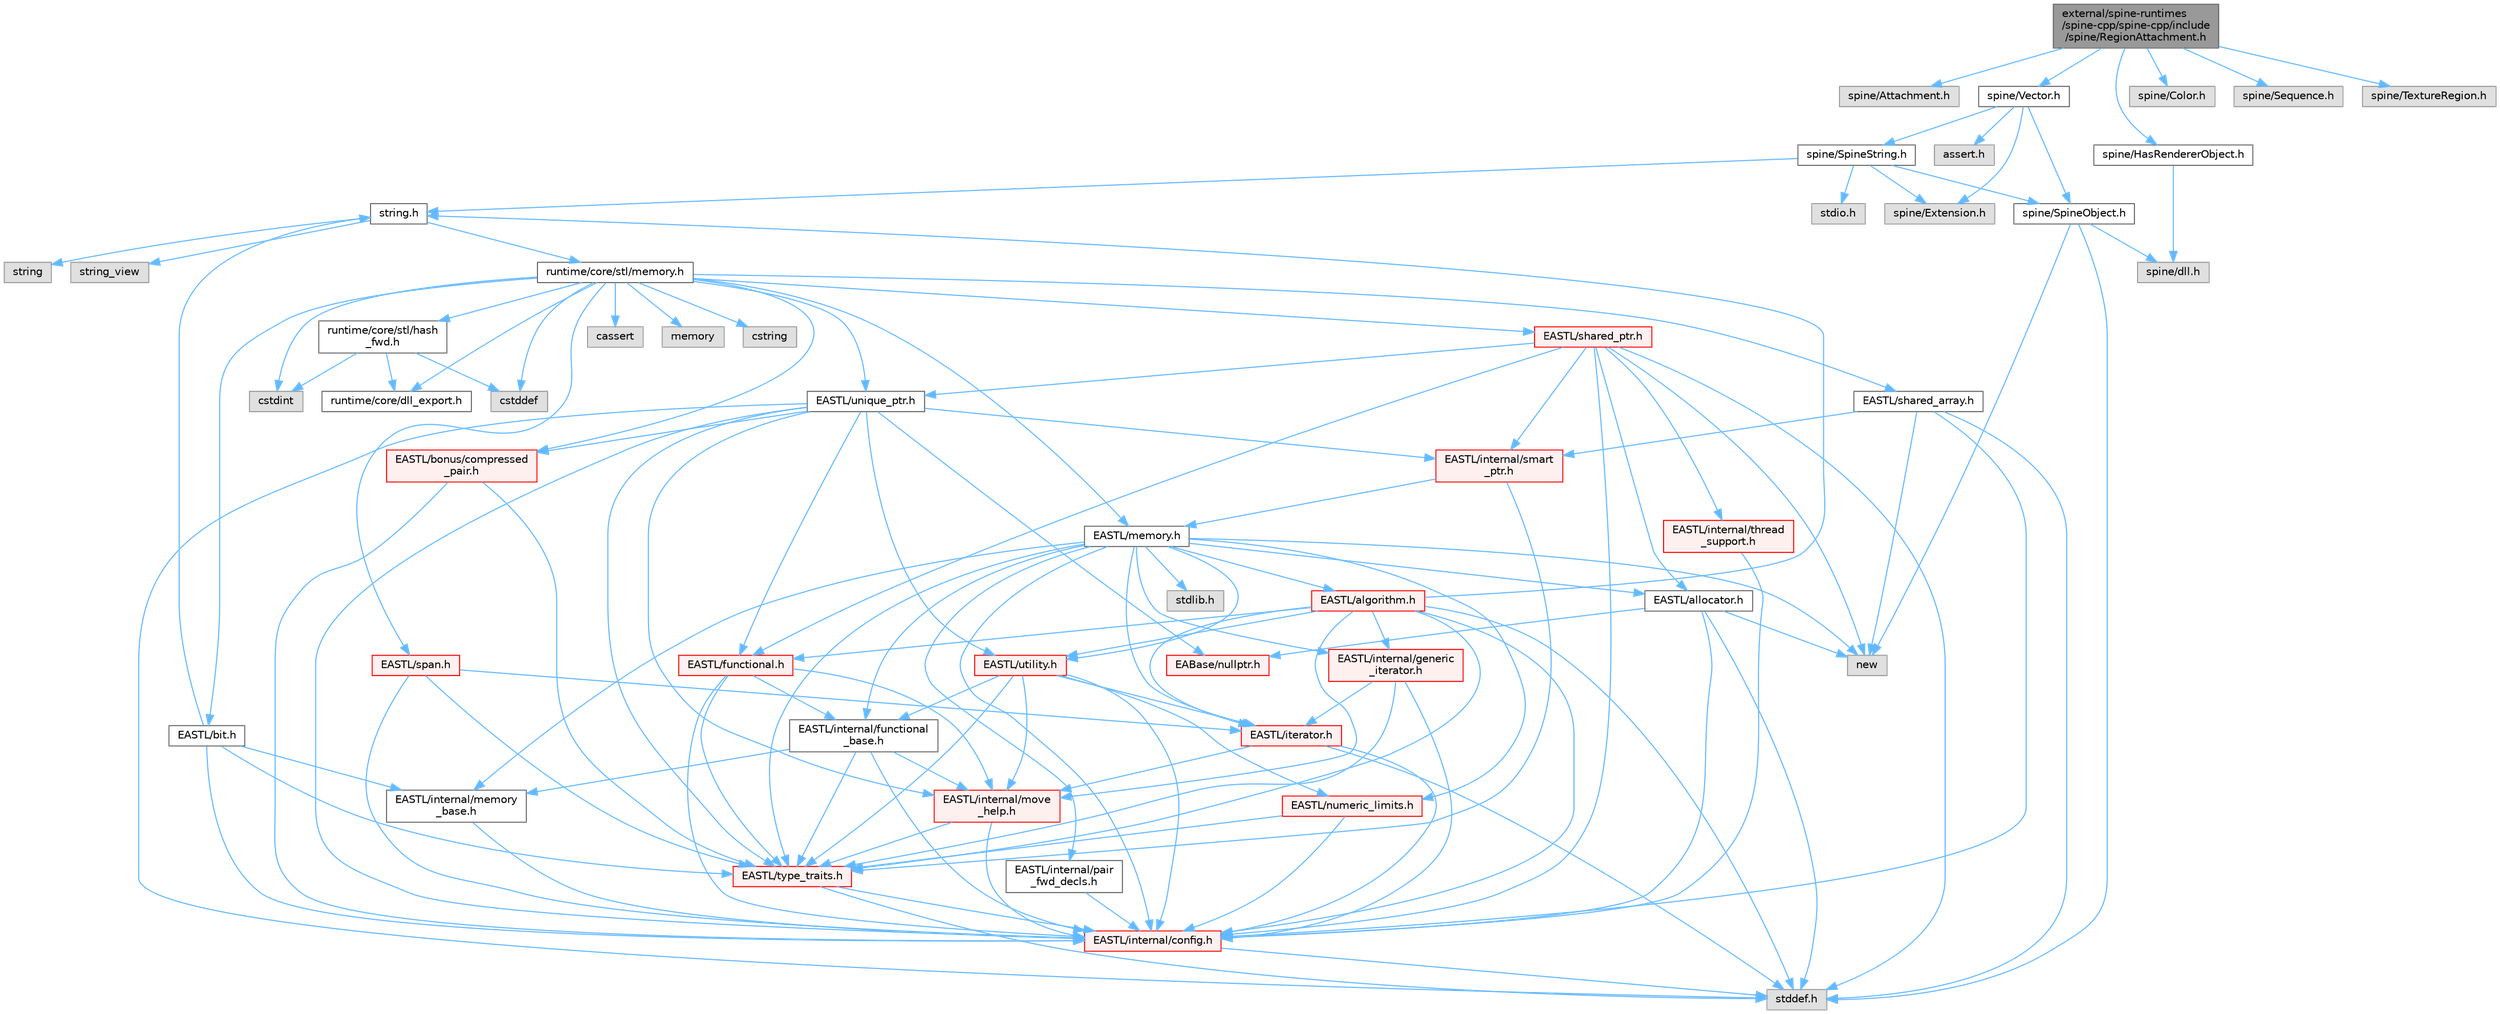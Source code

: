 digraph "external/spine-runtimes/spine-cpp/spine-cpp/include/spine/RegionAttachment.h"
{
 // LATEX_PDF_SIZE
  bgcolor="transparent";
  edge [fontname=Helvetica,fontsize=10,labelfontname=Helvetica,labelfontsize=10];
  node [fontname=Helvetica,fontsize=10,shape=box,height=0.2,width=0.4];
  Node1 [id="Node000001",label="external/spine-runtimes\l/spine-cpp/spine-cpp/include\l/spine/RegionAttachment.h",height=0.2,width=0.4,color="gray40", fillcolor="grey60", style="filled", fontcolor="black",tooltip=" "];
  Node1 -> Node2 [id="edge127_Node000001_Node000002",color="steelblue1",style="solid",tooltip=" "];
  Node2 [id="Node000002",label="spine/Attachment.h",height=0.2,width=0.4,color="grey60", fillcolor="#E0E0E0", style="filled",tooltip=" "];
  Node1 -> Node3 [id="edge128_Node000001_Node000003",color="steelblue1",style="solid",tooltip=" "];
  Node3 [id="Node000003",label="spine/Vector.h",height=0.2,width=0.4,color="grey40", fillcolor="white", style="filled",URL="$external_2spine-runtimes_2spine-cpp_2spine-cpp_2include_2spine_2vector_8h.html",tooltip=" "];
  Node3 -> Node4 [id="edge129_Node000003_Node000004",color="steelblue1",style="solid",tooltip=" "];
  Node4 [id="Node000004",label="spine/Extension.h",height=0.2,width=0.4,color="grey60", fillcolor="#E0E0E0", style="filled",tooltip=" "];
  Node3 -> Node5 [id="edge130_Node000003_Node000005",color="steelblue1",style="solid",tooltip=" "];
  Node5 [id="Node000005",label="spine/SpineObject.h",height=0.2,width=0.4,color="grey40", fillcolor="white", style="filled",URL="$_spine_object_8h.html",tooltip=" "];
  Node5 -> Node6 [id="edge131_Node000005_Node000006",color="steelblue1",style="solid",tooltip=" "];
  Node6 [id="Node000006",label="new",height=0.2,width=0.4,color="grey60", fillcolor="#E0E0E0", style="filled",tooltip=" "];
  Node5 -> Node7 [id="edge132_Node000005_Node000007",color="steelblue1",style="solid",tooltip=" "];
  Node7 [id="Node000007",label="stddef.h",height=0.2,width=0.4,color="grey60", fillcolor="#E0E0E0", style="filled",tooltip=" "];
  Node5 -> Node8 [id="edge133_Node000005_Node000008",color="steelblue1",style="solid",tooltip=" "];
  Node8 [id="Node000008",label="spine/dll.h",height=0.2,width=0.4,color="grey60", fillcolor="#E0E0E0", style="filled",tooltip=" "];
  Node3 -> Node9 [id="edge134_Node000003_Node000009",color="steelblue1",style="solid",tooltip=" "];
  Node9 [id="Node000009",label="spine/SpineString.h",height=0.2,width=0.4,color="grey40", fillcolor="white", style="filled",URL="$_spine_string_8h.html",tooltip=" "];
  Node9 -> Node5 [id="edge135_Node000009_Node000005",color="steelblue1",style="solid",tooltip=" "];
  Node9 -> Node4 [id="edge136_Node000009_Node000004",color="steelblue1",style="solid",tooltip=" "];
  Node9 -> Node10 [id="edge137_Node000009_Node000010",color="steelblue1",style="solid",tooltip=" "];
  Node10 [id="Node000010",label="string.h",height=0.2,width=0.4,color="grey40", fillcolor="white", style="filled",URL="$string_8h.html",tooltip=" "];
  Node10 -> Node11 [id="edge138_Node000010_Node000011",color="steelblue1",style="solid",tooltip=" "];
  Node11 [id="Node000011",label="string",height=0.2,width=0.4,color="grey60", fillcolor="#E0E0E0", style="filled",tooltip=" "];
  Node10 -> Node12 [id="edge139_Node000010_Node000012",color="steelblue1",style="solid",tooltip=" "];
  Node12 [id="Node000012",label="string_view",height=0.2,width=0.4,color="grey60", fillcolor="#E0E0E0", style="filled",tooltip=" "];
  Node10 -> Node13 [id="edge140_Node000010_Node000013",color="steelblue1",style="solid",tooltip=" "];
  Node13 [id="Node000013",label="runtime/core/stl/memory.h",height=0.2,width=0.4,color="grey40", fillcolor="white", style="filled",URL="$runtime_2core_2stl_2memory_8h.html",tooltip=" "];
  Node13 -> Node14 [id="edge141_Node000013_Node000014",color="steelblue1",style="solid",tooltip=" "];
  Node14 [id="Node000014",label="cstddef",height=0.2,width=0.4,color="grey60", fillcolor="#E0E0E0", style="filled",tooltip=" "];
  Node13 -> Node15 [id="edge142_Node000013_Node000015",color="steelblue1",style="solid",tooltip=" "];
  Node15 [id="Node000015",label="cstdint",height=0.2,width=0.4,color="grey60", fillcolor="#E0E0E0", style="filled",tooltip=" "];
  Node13 -> Node16 [id="edge143_Node000013_Node000016",color="steelblue1",style="solid",tooltip=" "];
  Node16 [id="Node000016",label="cassert",height=0.2,width=0.4,color="grey60", fillcolor="#E0E0E0", style="filled",tooltip=" "];
  Node13 -> Node17 [id="edge144_Node000013_Node000017",color="steelblue1",style="solid",tooltip=" "];
  Node17 [id="Node000017",label="memory",height=0.2,width=0.4,color="grey60", fillcolor="#E0E0E0", style="filled",tooltip=" "];
  Node13 -> Node18 [id="edge145_Node000013_Node000018",color="steelblue1",style="solid",tooltip=" "];
  Node18 [id="Node000018",label="cstring",height=0.2,width=0.4,color="grey60", fillcolor="#E0E0E0", style="filled",tooltip=" "];
  Node13 -> Node19 [id="edge146_Node000013_Node000019",color="steelblue1",style="solid",tooltip=" "];
  Node19 [id="Node000019",label="EASTL/bit.h",height=0.2,width=0.4,color="grey40", fillcolor="white", style="filled",URL="$bit_8h.html",tooltip=" "];
  Node19 -> Node20 [id="edge147_Node000019_Node000020",color="steelblue1",style="solid",tooltip=" "];
  Node20 [id="Node000020",label="EASTL/internal/config.h",height=0.2,width=0.4,color="red", fillcolor="#FFF0F0", style="filled",URL="$runtime_2_e_a_s_t_l_2include_2_e_a_s_t_l_2internal_2config_8h.html",tooltip=" "];
  Node20 -> Node7 [id="edge148_Node000020_Node000007",color="steelblue1",style="solid",tooltip=" "];
  Node19 -> Node28 [id="edge149_Node000019_Node000028",color="steelblue1",style="solid",tooltip=" "];
  Node28 [id="Node000028",label="EASTL/internal/memory\l_base.h",height=0.2,width=0.4,color="grey40", fillcolor="white", style="filled",URL="$memory__base_8h.html",tooltip=" "];
  Node28 -> Node20 [id="edge150_Node000028_Node000020",color="steelblue1",style="solid",tooltip=" "];
  Node19 -> Node29 [id="edge151_Node000019_Node000029",color="steelblue1",style="solid",tooltip=" "];
  Node29 [id="Node000029",label="EASTL/type_traits.h",height=0.2,width=0.4,color="red", fillcolor="#FFF0F0", style="filled",URL="$_e_a_s_t_l_2include_2_e_a_s_t_l_2type__traits_8h.html",tooltip=" "];
  Node29 -> Node20 [id="edge152_Node000029_Node000020",color="steelblue1",style="solid",tooltip=" "];
  Node29 -> Node7 [id="edge153_Node000029_Node000007",color="steelblue1",style="solid",tooltip=" "];
  Node19 -> Node10 [id="edge154_Node000019_Node000010",color="steelblue1",style="solid",tooltip=" "];
  Node13 -> Node39 [id="edge155_Node000013_Node000039",color="steelblue1",style="solid",tooltip=" "];
  Node39 [id="Node000039",label="EASTL/memory.h",height=0.2,width=0.4,color="grey40", fillcolor="white", style="filled",URL="$runtime_2_e_a_s_t_l_2include_2_e_a_s_t_l_2memory_8h.html",tooltip=" "];
  Node39 -> Node20 [id="edge156_Node000039_Node000020",color="steelblue1",style="solid",tooltip=" "];
  Node39 -> Node28 [id="edge157_Node000039_Node000028",color="steelblue1",style="solid",tooltip=" "];
  Node39 -> Node40 [id="edge158_Node000039_Node000040",color="steelblue1",style="solid",tooltip=" "];
  Node40 [id="Node000040",label="EASTL/internal/generic\l_iterator.h",height=0.2,width=0.4,color="red", fillcolor="#FFF0F0", style="filled",URL="$generic__iterator_8h.html",tooltip=" "];
  Node40 -> Node20 [id="edge159_Node000040_Node000020",color="steelblue1",style="solid",tooltip=" "];
  Node40 -> Node41 [id="edge160_Node000040_Node000041",color="steelblue1",style="solid",tooltip=" "];
  Node41 [id="Node000041",label="EASTL/iterator.h",height=0.2,width=0.4,color="red", fillcolor="#FFF0F0", style="filled",URL="$_e_a_s_t_l_2include_2_e_a_s_t_l_2iterator_8h.html",tooltip=" "];
  Node41 -> Node20 [id="edge161_Node000041_Node000020",color="steelblue1",style="solid",tooltip=" "];
  Node41 -> Node42 [id="edge162_Node000041_Node000042",color="steelblue1",style="solid",tooltip=" "];
  Node42 [id="Node000042",label="EASTL/internal/move\l_help.h",height=0.2,width=0.4,color="red", fillcolor="#FFF0F0", style="filled",URL="$move__help_8h.html",tooltip=" "];
  Node42 -> Node20 [id="edge163_Node000042_Node000020",color="steelblue1",style="solid",tooltip=" "];
  Node42 -> Node29 [id="edge164_Node000042_Node000029",color="steelblue1",style="solid",tooltip=" "];
  Node41 -> Node7 [id="edge165_Node000041_Node000007",color="steelblue1",style="solid",tooltip=" "];
  Node40 -> Node29 [id="edge166_Node000040_Node000029",color="steelblue1",style="solid",tooltip=" "];
  Node39 -> Node44 [id="edge167_Node000039_Node000044",color="steelblue1",style="solid",tooltip=" "];
  Node44 [id="Node000044",label="EASTL/internal/pair\l_fwd_decls.h",height=0.2,width=0.4,color="grey40", fillcolor="white", style="filled",URL="$pair__fwd__decls_8h.html",tooltip=" "];
  Node44 -> Node20 [id="edge168_Node000044_Node000020",color="steelblue1",style="solid",tooltip=" "];
  Node39 -> Node45 [id="edge169_Node000039_Node000045",color="steelblue1",style="solid",tooltip=" "];
  Node45 [id="Node000045",label="EASTL/internal/functional\l_base.h",height=0.2,width=0.4,color="grey40", fillcolor="white", style="filled",URL="$functional__base_8h.html",tooltip=" "];
  Node45 -> Node20 [id="edge170_Node000045_Node000020",color="steelblue1",style="solid",tooltip=" "];
  Node45 -> Node28 [id="edge171_Node000045_Node000028",color="steelblue1",style="solid",tooltip=" "];
  Node45 -> Node42 [id="edge172_Node000045_Node000042",color="steelblue1",style="solid",tooltip=" "];
  Node45 -> Node29 [id="edge173_Node000045_Node000029",color="steelblue1",style="solid",tooltip=" "];
  Node39 -> Node46 [id="edge174_Node000039_Node000046",color="steelblue1",style="solid",tooltip=" "];
  Node46 [id="Node000046",label="EASTL/algorithm.h",height=0.2,width=0.4,color="red", fillcolor="#FFF0F0", style="filled",URL="$_e_a_s_t_l_2include_2_e_a_s_t_l_2algorithm_8h.html",tooltip=" "];
  Node46 -> Node20 [id="edge175_Node000046_Node000020",color="steelblue1",style="solid",tooltip=" "];
  Node46 -> Node29 [id="edge176_Node000046_Node000029",color="steelblue1",style="solid",tooltip=" "];
  Node46 -> Node42 [id="edge177_Node000046_Node000042",color="steelblue1",style="solid",tooltip=" "];
  Node46 -> Node41 [id="edge178_Node000046_Node000041",color="steelblue1",style="solid",tooltip=" "];
  Node46 -> Node49 [id="edge179_Node000046_Node000049",color="steelblue1",style="solid",tooltip=" "];
  Node49 [id="Node000049",label="EASTL/functional.h",height=0.2,width=0.4,color="red", fillcolor="#FFF0F0", style="filled",URL="$_e_a_s_t_l_2include_2_e_a_s_t_l_2functional_8h.html",tooltip=" "];
  Node49 -> Node20 [id="edge180_Node000049_Node000020",color="steelblue1",style="solid",tooltip=" "];
  Node49 -> Node42 [id="edge181_Node000049_Node000042",color="steelblue1",style="solid",tooltip=" "];
  Node49 -> Node29 [id="edge182_Node000049_Node000029",color="steelblue1",style="solid",tooltip=" "];
  Node49 -> Node45 [id="edge183_Node000049_Node000045",color="steelblue1",style="solid",tooltip=" "];
  Node46 -> Node55 [id="edge184_Node000046_Node000055",color="steelblue1",style="solid",tooltip=" "];
  Node55 [id="Node000055",label="EASTL/utility.h",height=0.2,width=0.4,color="red", fillcolor="#FFF0F0", style="filled",URL="$runtime_2_e_a_s_t_l_2include_2_e_a_s_t_l_2utility_8h.html",tooltip=" "];
  Node55 -> Node20 [id="edge185_Node000055_Node000020",color="steelblue1",style="solid",tooltip=" "];
  Node55 -> Node29 [id="edge186_Node000055_Node000029",color="steelblue1",style="solid",tooltip=" "];
  Node55 -> Node41 [id="edge187_Node000055_Node000041",color="steelblue1",style="solid",tooltip=" "];
  Node55 -> Node56 [id="edge188_Node000055_Node000056",color="steelblue1",style="solid",tooltip=" "];
  Node56 [id="Node000056",label="EASTL/numeric_limits.h",height=0.2,width=0.4,color="red", fillcolor="#FFF0F0", style="filled",URL="$numeric__limits_8h.html",tooltip=" "];
  Node56 -> Node20 [id="edge189_Node000056_Node000020",color="steelblue1",style="solid",tooltip=" "];
  Node56 -> Node29 [id="edge190_Node000056_Node000029",color="steelblue1",style="solid",tooltip=" "];
  Node55 -> Node45 [id="edge191_Node000055_Node000045",color="steelblue1",style="solid",tooltip=" "];
  Node55 -> Node42 [id="edge192_Node000055_Node000042",color="steelblue1",style="solid",tooltip=" "];
  Node46 -> Node40 [id="edge193_Node000046_Node000040",color="steelblue1",style="solid",tooltip=" "];
  Node46 -> Node7 [id="edge194_Node000046_Node000007",color="steelblue1",style="solid",tooltip=" "];
  Node46 -> Node10 [id="edge195_Node000046_Node000010",color="steelblue1",style="solid",tooltip=" "];
  Node39 -> Node29 [id="edge196_Node000039_Node000029",color="steelblue1",style="solid",tooltip=" "];
  Node39 -> Node53 [id="edge197_Node000039_Node000053",color="steelblue1",style="solid",tooltip=" "];
  Node53 [id="Node000053",label="EASTL/allocator.h",height=0.2,width=0.4,color="grey40", fillcolor="white", style="filled",URL="$runtime_2_e_a_s_t_l_2include_2_e_a_s_t_l_2allocator_8h.html",tooltip=" "];
  Node53 -> Node20 [id="edge198_Node000053_Node000020",color="steelblue1",style="solid",tooltip=" "];
  Node53 -> Node31 [id="edge199_Node000053_Node000031",color="steelblue1",style="solid",tooltip=" "];
  Node31 [id="Node000031",label="EABase/nullptr.h",height=0.2,width=0.4,color="red", fillcolor="#FFF0F0", style="filled",URL="$nullptr_8h.html",tooltip=" "];
  Node53 -> Node7 [id="edge200_Node000053_Node000007",color="steelblue1",style="solid",tooltip=" "];
  Node53 -> Node6 [id="edge201_Node000053_Node000006",color="steelblue1",style="solid",tooltip=" "];
  Node39 -> Node41 [id="edge202_Node000039_Node000041",color="steelblue1",style="solid",tooltip=" "];
  Node39 -> Node55 [id="edge203_Node000039_Node000055",color="steelblue1",style="solid",tooltip=" "];
  Node39 -> Node56 [id="edge204_Node000039_Node000056",color="steelblue1",style="solid",tooltip=" "];
  Node39 -> Node65 [id="edge205_Node000039_Node000065",color="steelblue1",style="solid",tooltip=" "];
  Node65 [id="Node000065",label="stdlib.h",height=0.2,width=0.4,color="grey60", fillcolor="#E0E0E0", style="filled",tooltip=" "];
  Node39 -> Node6 [id="edge206_Node000039_Node000006",color="steelblue1",style="solid",tooltip=" "];
  Node13 -> Node66 [id="edge207_Node000013_Node000066",color="steelblue1",style="solid",tooltip=" "];
  Node66 [id="Node000066",label="EASTL/shared_array.h",height=0.2,width=0.4,color="grey40", fillcolor="white", style="filled",URL="$shared__array_8h.html",tooltip=" "];
  Node66 -> Node20 [id="edge208_Node000066_Node000020",color="steelblue1",style="solid",tooltip=" "];
  Node66 -> Node67 [id="edge209_Node000066_Node000067",color="steelblue1",style="solid",tooltip=" "];
  Node67 [id="Node000067",label="EASTL/internal/smart\l_ptr.h",height=0.2,width=0.4,color="red", fillcolor="#FFF0F0", style="filled",URL="$smart__ptr_8h.html",tooltip=" "];
  Node67 -> Node39 [id="edge210_Node000067_Node000039",color="steelblue1",style="solid",tooltip=" "];
  Node67 -> Node29 [id="edge211_Node000067_Node000029",color="steelblue1",style="solid",tooltip=" "];
  Node66 -> Node6 [id="edge212_Node000066_Node000006",color="steelblue1",style="solid",tooltip=" "];
  Node66 -> Node7 [id="edge213_Node000066_Node000007",color="steelblue1",style="solid",tooltip=" "];
  Node13 -> Node69 [id="edge214_Node000013_Node000069",color="steelblue1",style="solid",tooltip=" "];
  Node69 [id="Node000069",label="EASTL/unique_ptr.h",height=0.2,width=0.4,color="grey40", fillcolor="white", style="filled",URL="$unique__ptr_8h.html",tooltip=" "];
  Node69 -> Node31 [id="edge215_Node000069_Node000031",color="steelblue1",style="solid",tooltip=" "];
  Node69 -> Node70 [id="edge216_Node000069_Node000070",color="steelblue1",style="solid",tooltip=" "];
  Node70 [id="Node000070",label="EASTL/bonus/compressed\l_pair.h",height=0.2,width=0.4,color="red", fillcolor="#FFF0F0", style="filled",URL="$compressed__pair_8h.html",tooltip=" "];
  Node70 -> Node20 [id="edge217_Node000070_Node000020",color="steelblue1",style="solid",tooltip=" "];
  Node70 -> Node29 [id="edge218_Node000070_Node000029",color="steelblue1",style="solid",tooltip=" "];
  Node69 -> Node49 [id="edge219_Node000069_Node000049",color="steelblue1",style="solid",tooltip=" "];
  Node69 -> Node20 [id="edge220_Node000069_Node000020",color="steelblue1",style="solid",tooltip=" "];
  Node69 -> Node42 [id="edge221_Node000069_Node000042",color="steelblue1",style="solid",tooltip=" "];
  Node69 -> Node67 [id="edge222_Node000069_Node000067",color="steelblue1",style="solid",tooltip=" "];
  Node69 -> Node29 [id="edge223_Node000069_Node000029",color="steelblue1",style="solid",tooltip=" "];
  Node69 -> Node55 [id="edge224_Node000069_Node000055",color="steelblue1",style="solid",tooltip=" "];
  Node69 -> Node7 [id="edge225_Node000069_Node000007",color="steelblue1",style="solid",tooltip=" "];
  Node13 -> Node72 [id="edge226_Node000013_Node000072",color="steelblue1",style="solid",tooltip=" "];
  Node72 [id="Node000072",label="EASTL/shared_ptr.h",height=0.2,width=0.4,color="red", fillcolor="#FFF0F0", style="filled",URL="$shared__ptr_8h.html",tooltip=" "];
  Node72 -> Node20 [id="edge227_Node000072_Node000020",color="steelblue1",style="solid",tooltip=" "];
  Node72 -> Node67 [id="edge228_Node000072_Node000067",color="steelblue1",style="solid",tooltip=" "];
  Node72 -> Node73 [id="edge229_Node000072_Node000073",color="steelblue1",style="solid",tooltip=" "];
  Node73 [id="Node000073",label="EASTL/internal/thread\l_support.h",height=0.2,width=0.4,color="red", fillcolor="#FFF0F0", style="filled",URL="$thread__support_8h.html",tooltip=" "];
  Node73 -> Node20 [id="edge230_Node000073_Node000020",color="steelblue1",style="solid",tooltip=" "];
  Node72 -> Node69 [id="edge231_Node000072_Node000069",color="steelblue1",style="solid",tooltip=" "];
  Node72 -> Node49 [id="edge232_Node000072_Node000049",color="steelblue1",style="solid",tooltip=" "];
  Node72 -> Node53 [id="edge233_Node000072_Node000053",color="steelblue1",style="solid",tooltip=" "];
  Node72 -> Node6 [id="edge234_Node000072_Node000006",color="steelblue1",style="solid",tooltip=" "];
  Node72 -> Node7 [id="edge235_Node000072_Node000007",color="steelblue1",style="solid",tooltip=" "];
  Node13 -> Node152 [id="edge236_Node000013_Node000152",color="steelblue1",style="solid",tooltip=" "];
  Node152 [id="Node000152",label="EASTL/span.h",height=0.2,width=0.4,color="red", fillcolor="#FFF0F0", style="filled",URL="$span_8h.html",tooltip=" "];
  Node152 -> Node20 [id="edge237_Node000152_Node000020",color="steelblue1",style="solid",tooltip=" "];
  Node152 -> Node29 [id="edge238_Node000152_Node000029",color="steelblue1",style="solid",tooltip=" "];
  Node152 -> Node41 [id="edge239_Node000152_Node000041",color="steelblue1",style="solid",tooltip=" "];
  Node13 -> Node70 [id="edge240_Node000013_Node000070",color="steelblue1",style="solid",tooltip=" "];
  Node13 -> Node155 [id="edge241_Node000013_Node000155",color="steelblue1",style="solid",tooltip=" "];
  Node155 [id="Node000155",label="runtime/core/dll_export.h",height=0.2,width=0.4,color="grey40", fillcolor="white", style="filled",URL="$dll__export_8h.html",tooltip=" "];
  Node13 -> Node156 [id="edge242_Node000013_Node000156",color="steelblue1",style="solid",tooltip=" "];
  Node156 [id="Node000156",label="runtime/core/stl/hash\l_fwd.h",height=0.2,width=0.4,color="grey40", fillcolor="white", style="filled",URL="$hash__fwd_8h.html",tooltip=" "];
  Node156 -> Node14 [id="edge243_Node000156_Node000014",color="steelblue1",style="solid",tooltip=" "];
  Node156 -> Node15 [id="edge244_Node000156_Node000015",color="steelblue1",style="solid",tooltip=" "];
  Node156 -> Node155 [id="edge245_Node000156_Node000155",color="steelblue1",style="solid",tooltip=" "];
  Node9 -> Node157 [id="edge246_Node000009_Node000157",color="steelblue1",style="solid",tooltip=" "];
  Node157 [id="Node000157",label="stdio.h",height=0.2,width=0.4,color="grey60", fillcolor="#E0E0E0", style="filled",tooltip=" "];
  Node3 -> Node158 [id="edge247_Node000003_Node000158",color="steelblue1",style="solid",tooltip=" "];
  Node158 [id="Node000158",label="assert.h",height=0.2,width=0.4,color="grey60", fillcolor="#E0E0E0", style="filled",tooltip=" "];
  Node1 -> Node159 [id="edge248_Node000001_Node000159",color="steelblue1",style="solid",tooltip=" "];
  Node159 [id="Node000159",label="spine/Color.h",height=0.2,width=0.4,color="grey60", fillcolor="#E0E0E0", style="filled",tooltip=" "];
  Node1 -> Node160 [id="edge249_Node000001_Node000160",color="steelblue1",style="solid",tooltip=" "];
  Node160 [id="Node000160",label="spine/Sequence.h",height=0.2,width=0.4,color="grey60", fillcolor="#E0E0E0", style="filled",tooltip=" "];
  Node1 -> Node161 [id="edge250_Node000001_Node000161",color="steelblue1",style="solid",tooltip=" "];
  Node161 [id="Node000161",label="spine/TextureRegion.h",height=0.2,width=0.4,color="grey60", fillcolor="#E0E0E0", style="filled",tooltip=" "];
  Node1 -> Node162 [id="edge251_Node000001_Node000162",color="steelblue1",style="solid",tooltip=" "];
  Node162 [id="Node000162",label="spine/HasRendererObject.h",height=0.2,width=0.4,color="grey40", fillcolor="white", style="filled",URL="$_has_renderer_object_8h.html",tooltip=" "];
  Node162 -> Node8 [id="edge252_Node000162_Node000008",color="steelblue1",style="solid",tooltip=" "];
}
